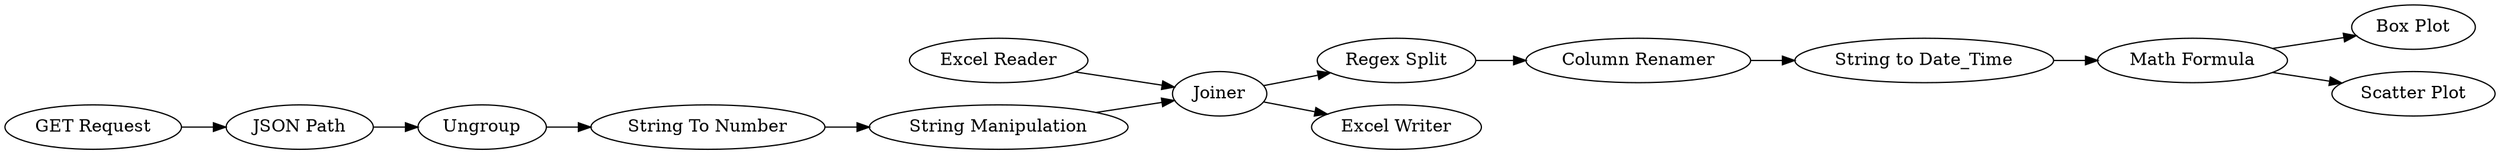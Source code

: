 digraph {
	"-3789293015943664844_3" [label=Ungroup]
	"-3789293015943664844_10" [label="Regex Split"]
	"-3789293015943664844_16" [label="Excel Writer"]
	"-3789293015943664844_2" [label="JSON Path"]
	"-3789293015943664844_14" [label="Box Plot"]
	"-3789293015943664844_5" [label="String Manipulation"]
	"-3789293015943664844_12" [label="String to Date_Time"]
	"-3789293015943664844_11" [label="Column Renamer"]
	"-3789293015943664844_4" [label="String To Number"]
	"-3789293015943664844_8" [label="Excel Reader"]
	"-3789293015943664844_15" [label="Scatter Plot"]
	"-3789293015943664844_13" [label="Math Formula"]
	"-3789293015943664844_9" [label=Joiner]
	"-3789293015943664844_1" [label="GET Request"]
	"-3789293015943664844_9" -> "-3789293015943664844_10"
	"-3789293015943664844_4" -> "-3789293015943664844_5"
	"-3789293015943664844_3" -> "-3789293015943664844_4"
	"-3789293015943664844_1" -> "-3789293015943664844_2"
	"-3789293015943664844_10" -> "-3789293015943664844_11"
	"-3789293015943664844_8" -> "-3789293015943664844_9"
	"-3789293015943664844_9" -> "-3789293015943664844_16"
	"-3789293015943664844_5" -> "-3789293015943664844_9"
	"-3789293015943664844_11" -> "-3789293015943664844_12"
	"-3789293015943664844_13" -> "-3789293015943664844_15"
	"-3789293015943664844_2" -> "-3789293015943664844_3"
	"-3789293015943664844_12" -> "-3789293015943664844_13"
	"-3789293015943664844_13" -> "-3789293015943664844_14"
	rankdir=LR
}

